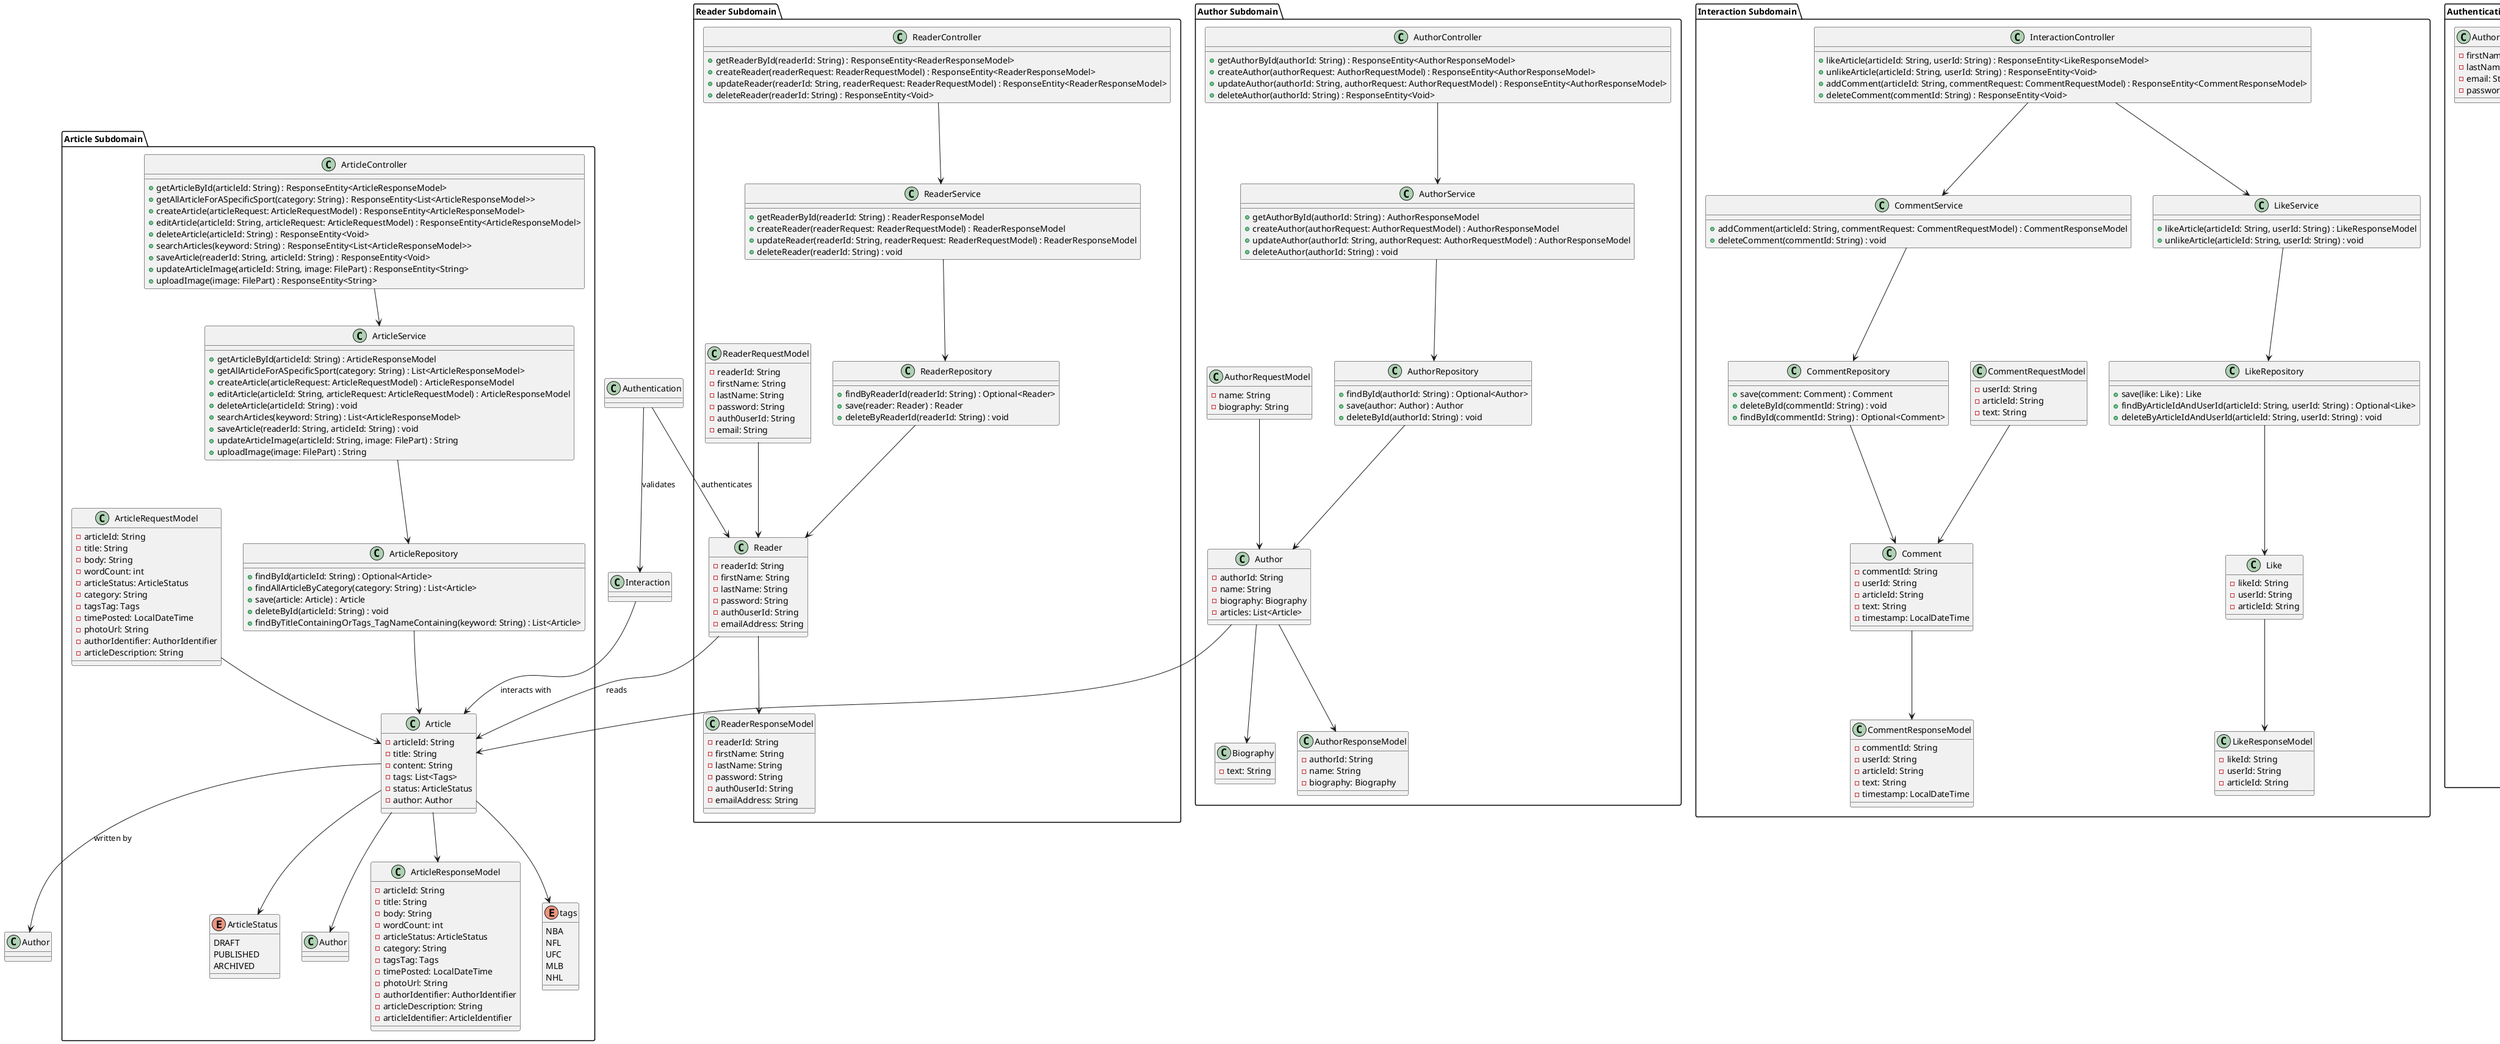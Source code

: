 @startuml

package "Article Subdomain" {
    class ArticleController {
        + getArticleById(articleId: String) : ResponseEntity<ArticleResponseModel>
        + getAllArticleForASpecificSport(category: String) : ResponseEntity<List<ArticleResponseModel>>
        + createArticle(articleRequest: ArticleRequestModel) : ResponseEntity<ArticleResponseModel>
        + editArticle(articleId: String, articleRequest: ArticleRequestModel) : ResponseEntity<ArticleResponseModel>
        + deleteArticle(articleId: String) : ResponseEntity<Void>
        + searchArticles(keyword: String) : ResponseEntity<List<ArticleResponseModel>>
        + saveArticle(readerId: String, articleId: String) : ResponseEntity<Void>
        + updateArticleImage(articleId: String, image: FilePart) : ResponseEntity<String>
        + uploadImage(image: FilePart) : ResponseEntity<String>
    }

    class ArticleService {
        + getArticleById(articleId: String) : ArticleResponseModel
        + getAllArticleForASpecificSport(category: String) : List<ArticleResponseModel>
        + createArticle(articleRequest: ArticleRequestModel) : ArticleResponseModel
        + editArticle(articleId: String, articleRequest: ArticleRequestModel) : ArticleResponseModel
        + deleteArticle(articleId: String) : void
        + searchArticles(keyword: String) : List<ArticleResponseModel>
        + saveArticle(readerId: String, articleId: String) : void
        + updateArticleImage(articleId: String, image: FilePart) : String
        + uploadImage(image: FilePart) : String
    }

    class ArticleRepository {
        + findById(articleId: String) : Optional<Article>
        + findAllArticleByCategory(category: String) : List<Article>
        + save(article: Article) : Article
        + deleteById(articleId: String) : void
        + findByTitleContainingOrTags_TagNameContaining(keyword: String) : List<Article>
    }

    class Article {
        - articleId: String
        - title: String
        - content: String
        - tags: List<Tags>
        - status: ArticleStatus
        - author: Author
    }

    class ArticleRequestModel {
        - articleId: String
        - title: String 
        - body: String
        - wordCount: int
        - articleStatus: ArticleStatus
        -  category: String
        - tagsTag: Tags
        - timePosted: LocalDateTime
        - photoUrl: String
        - authorIdentifier: AuthorIdentifier
        - articleDescription: String
        }

    class ArticleResponseModel {
        - articleId: String
        - title: String 
        - body: String
        - wordCount: int
        - articleStatus: ArticleStatus
        - category: String
        - tagsTag: Tags
        - timePosted: LocalDateTime
        - photoUrl: String
        - authorIdentifier: AuthorIdentifier
        - articleDescription: String
        -articleIdentifier: ArticleIdentifier
    }

   enum tags {
        NBA
        NFL
        UFC
        MLB
        NHL
    }
   

    enum ArticleStatus {
        DRAFT
        PUBLISHED
        ARCHIVED
    }

    ArticleController --> ArticleService
    ArticleService --> ArticleRepository
    ArticleRepository --> Article
    Article --> ArticleResponseModel
    Article --> tags
    Article --> ArticleStatus
    Article --> Author
    ArticleRequestModel --> Article
}

package "Interaction Subdomain" {
    class InteractionController {
        + likeArticle(articleId: String, userId: String) : ResponseEntity<LikeResponseModel>
        + unlikeArticle(articleId: String, userId: String) : ResponseEntity<Void>
        + addComment(articleId: String, commentRequest: CommentRequestModel) : ResponseEntity<CommentResponseModel>
        + deleteComment(commentId: String) : ResponseEntity<Void>
    }

    class LikeService {
        + likeArticle(articleId: String, userId: String) : LikeResponseModel
        + unlikeArticle(articleId: String, userId: String) : void
    }

    class CommentService {
        + addComment(articleId: String, commentRequest: CommentRequestModel) : CommentResponseModel
        + deleteComment(commentId: String) : void
    }

    class LikeRepository {
        + save(like: Like) : Like
        + findByArticleIdAndUserId(articleId: String, userId: String) : Optional<Like>
        + deleteByArticleIdAndUserId(articleId: String, userId: String) : void
    }

    class CommentRepository {
        + save(comment: Comment) : Comment
        + deleteById(commentId: String) : void
        + findById(commentId: String) : Optional<Comment>
    }

    class Like {
        - likeId: String
        - userId: String
        - articleId: String
    }

    class Comment {
        - commentId: String
        - userId: String
        - articleId: String
        - text: String
        - timestamp: LocalDateTime
    }

    class LikeResponseModel {
        - likeId: String
        - userId: String
        - articleId: String
    }

    class CommentResponseModel {
        - commentId: String
        - userId: String
        - articleId: String
        - text: String
        - timestamp: LocalDateTime
    }

    class CommentRequestModel {
        - userId: String
        - articleId: String
        - text: String
    }

    InteractionController --> LikeService
    InteractionController --> CommentService
    LikeService --> LikeRepository
    CommentService --> CommentRepository
    LikeRepository --> Like
    CommentRepository --> Comment
    Like --> LikeResponseModel
    Comment --> CommentResponseModel
    CommentRequestModel --> Comment
}

package "Authentication Subdomain" {
    class AuthController {
        + authenticate(userRequest: UserRequestDTO) : ResponseEntity<UserResponseModel>
        + registerUser(userRequest: UserRequestDTO) : ResponseEntity<UserResponseModel>
        + createAuthor(authorRequestDto: AuthorRequestDTO) : ResponseEntity<AuthResponseModel>
        + assignRoleAuthor (userId: String) : Void
    }

    class UserService {
        + authenticate(userRequest: UserRequestDTO) : UserResponseModel
        + registerUser(userRequest: UserRequestDTO) : UserResponseModel
        + createAuthor(authorRequestDto: AuthorRequestDTO) : ResponseEntity<AuthResponseModel>
        + assignRoleAuthor (userId: String) : Void
    }

    class UserRepository {
        + findByUsername(username: String) : Optional<User>
        + save(user: User) : User
    }

    class AuthorResponseModel {
         - firstName: String
        - lastName: String
        - email: String
    }

    class AuthorRequestDTO {
        - firstName: String
        - lastName: String
        - email: String
        - password: String
    }

    class User {
        - userId: String
        - username: String
        - passwordHash: String
    }

    AuthController --> UserService
    UserService --> UserRepository
    UserRepository --> User
    User --> UserResponseModel
    UserRequestDTO --> User
}

package "Reader Subdomain" {
    class ReaderController {
        + getReaderById(readerId: String) : ResponseEntity<ReaderResponseModel>
        + createReader(readerRequest: ReaderRequestModel) : ResponseEntity<ReaderResponseModel>
        + updateReader(readerId: String, readerRequest: ReaderRequestModel) : ResponseEntity<ReaderResponseModel>
        + deleteReader(readerId: String) : ResponseEntity<Void>
    }

    class ReaderService {
        + getReaderById(readerId: String) : ReaderResponseModel
        + createReader(readerRequest: ReaderRequestModel) : ReaderResponseModel
        + updateReader(readerId: String, readerRequest: ReaderRequestModel) : ReaderResponseModel
        + deleteReader(readerId: String) : void
    }

    class ReaderRepository {
        + findByReaderId(readerId: String) : Optional<Reader>
        + save(reader: Reader) : Reader
        + deleteByReaderId(readerId: String) : void
    }

    class Reader {
        - readerId: String
        - firstName: String
        - lastName: String
        - password: String
        - auth0userId: String
        - emailAddress: String
    }

    class ReaderRequestModel {
        - readerId: String
        - firstName: String
        - lastName: String
        - password: String
        - auth0userId: String
        - email: String
    }

    class ReaderResponseModel {
        - readerId: String
        - firstName: String
        - lastName: String
        - password: String
        - auth0userId: String
        - emailAddress: String
    }

    ReaderController --> ReaderService
    ReaderService --> ReaderRepository
    ReaderRepository --> Reader
    ReaderRequestModel --> Reader
    Reader --> ReaderResponseModel
}

package "Author Subdomain" {
    class AuthorController {
        + getAuthorById(authorId: String) : ResponseEntity<AuthorResponseModel>
        + createAuthor(authorRequest: AuthorRequestModel) : ResponseEntity<AuthorResponseModel>
        + updateAuthor(authorId: String, authorRequest: AuthorRequestModel) : ResponseEntity<AuthorResponseModel>
        + deleteAuthor(authorId: String) : ResponseEntity<Void>
    }

    class AuthorService {
        + getAuthorById(authorId: String) : AuthorResponseModel
        + createAuthor(authorRequest: AuthorRequestModel) : AuthorResponseModel
        + updateAuthor(authorId: String, authorRequest: AuthorRequestModel) : AuthorResponseModel
        + deleteAuthor(authorId: String) : void
    }

    class AuthorRepository {
        + findById(authorId: String) : Optional<Author>
        + save(author: Author) : Author
        + deleteById(authorId: String) : void
    }

    class Author {
        - authorId: String
        - name: String
        - biography: Biography
        - articles: List<Article>
    }

    class Biography {
        - text: String
    }

    class AuthorRequestModel {
        - name: String
        - biography: String
    }

    class AuthorResponseModel {
        - authorId: String
        - name: String
        - biography: Biography
    }

    AuthorController --> AuthorService
    AuthorService --> AuthorRepository
    AuthorRepository --> Author
    Author --> Biography
    Author --> Article
    AuthorRequestModel --> Author
    Author --> AuthorResponseModel
}

' Subdomain Relationships
Article --> Author : "written by"
Reader --> Article : "reads"
Interaction --> Article : "interacts with"
Authentication --> Reader : "authenticates"
Authentication --> Interaction : "validates"

@enduml
